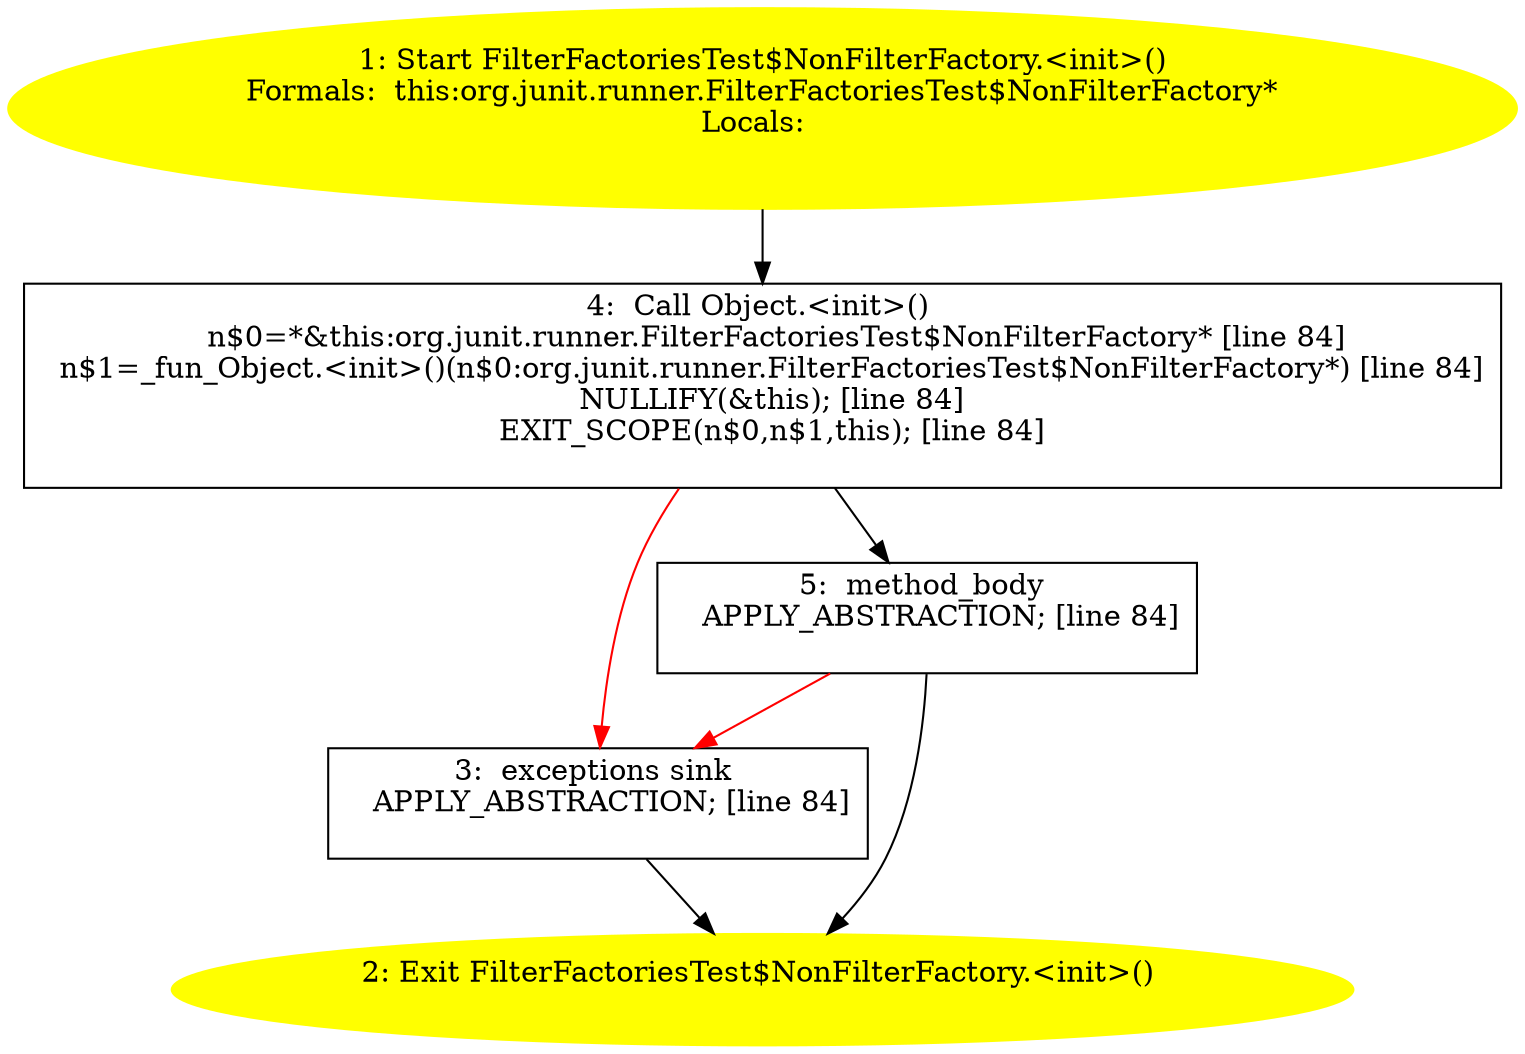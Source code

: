 /* @generated */
digraph cfg {
"org.junit.runner.FilterFactoriesTest$NonFilterFactory.<init>().f64f80730ff4ebf16ccfdf0c1d9cc36e_1" [label="1: Start FilterFactoriesTest$NonFilterFactory.<init>()\nFormals:  this:org.junit.runner.FilterFactoriesTest$NonFilterFactory*\nLocals:  \n  " color=yellow style=filled]
	

	 "org.junit.runner.FilterFactoriesTest$NonFilterFactory.<init>().f64f80730ff4ebf16ccfdf0c1d9cc36e_1" -> "org.junit.runner.FilterFactoriesTest$NonFilterFactory.<init>().f64f80730ff4ebf16ccfdf0c1d9cc36e_4" ;
"org.junit.runner.FilterFactoriesTest$NonFilterFactory.<init>().f64f80730ff4ebf16ccfdf0c1d9cc36e_2" [label="2: Exit FilterFactoriesTest$NonFilterFactory.<init>() \n  " color=yellow style=filled]
	

"org.junit.runner.FilterFactoriesTest$NonFilterFactory.<init>().f64f80730ff4ebf16ccfdf0c1d9cc36e_3" [label="3:  exceptions sink \n   APPLY_ABSTRACTION; [line 84]\n " shape="box"]
	

	 "org.junit.runner.FilterFactoriesTest$NonFilterFactory.<init>().f64f80730ff4ebf16ccfdf0c1d9cc36e_3" -> "org.junit.runner.FilterFactoriesTest$NonFilterFactory.<init>().f64f80730ff4ebf16ccfdf0c1d9cc36e_2" ;
"org.junit.runner.FilterFactoriesTest$NonFilterFactory.<init>().f64f80730ff4ebf16ccfdf0c1d9cc36e_4" [label="4:  Call Object.<init>() \n   n$0=*&this:org.junit.runner.FilterFactoriesTest$NonFilterFactory* [line 84]\n  n$1=_fun_Object.<init>()(n$0:org.junit.runner.FilterFactoriesTest$NonFilterFactory*) [line 84]\n  NULLIFY(&this); [line 84]\n  EXIT_SCOPE(n$0,n$1,this); [line 84]\n " shape="box"]
	

	 "org.junit.runner.FilterFactoriesTest$NonFilterFactory.<init>().f64f80730ff4ebf16ccfdf0c1d9cc36e_4" -> "org.junit.runner.FilterFactoriesTest$NonFilterFactory.<init>().f64f80730ff4ebf16ccfdf0c1d9cc36e_5" ;
	 "org.junit.runner.FilterFactoriesTest$NonFilterFactory.<init>().f64f80730ff4ebf16ccfdf0c1d9cc36e_4" -> "org.junit.runner.FilterFactoriesTest$NonFilterFactory.<init>().f64f80730ff4ebf16ccfdf0c1d9cc36e_3" [color="red" ];
"org.junit.runner.FilterFactoriesTest$NonFilterFactory.<init>().f64f80730ff4ebf16ccfdf0c1d9cc36e_5" [label="5:  method_body \n   APPLY_ABSTRACTION; [line 84]\n " shape="box"]
	

	 "org.junit.runner.FilterFactoriesTest$NonFilterFactory.<init>().f64f80730ff4ebf16ccfdf0c1d9cc36e_5" -> "org.junit.runner.FilterFactoriesTest$NonFilterFactory.<init>().f64f80730ff4ebf16ccfdf0c1d9cc36e_2" ;
	 "org.junit.runner.FilterFactoriesTest$NonFilterFactory.<init>().f64f80730ff4ebf16ccfdf0c1d9cc36e_5" -> "org.junit.runner.FilterFactoriesTest$NonFilterFactory.<init>().f64f80730ff4ebf16ccfdf0c1d9cc36e_3" [color="red" ];
}
